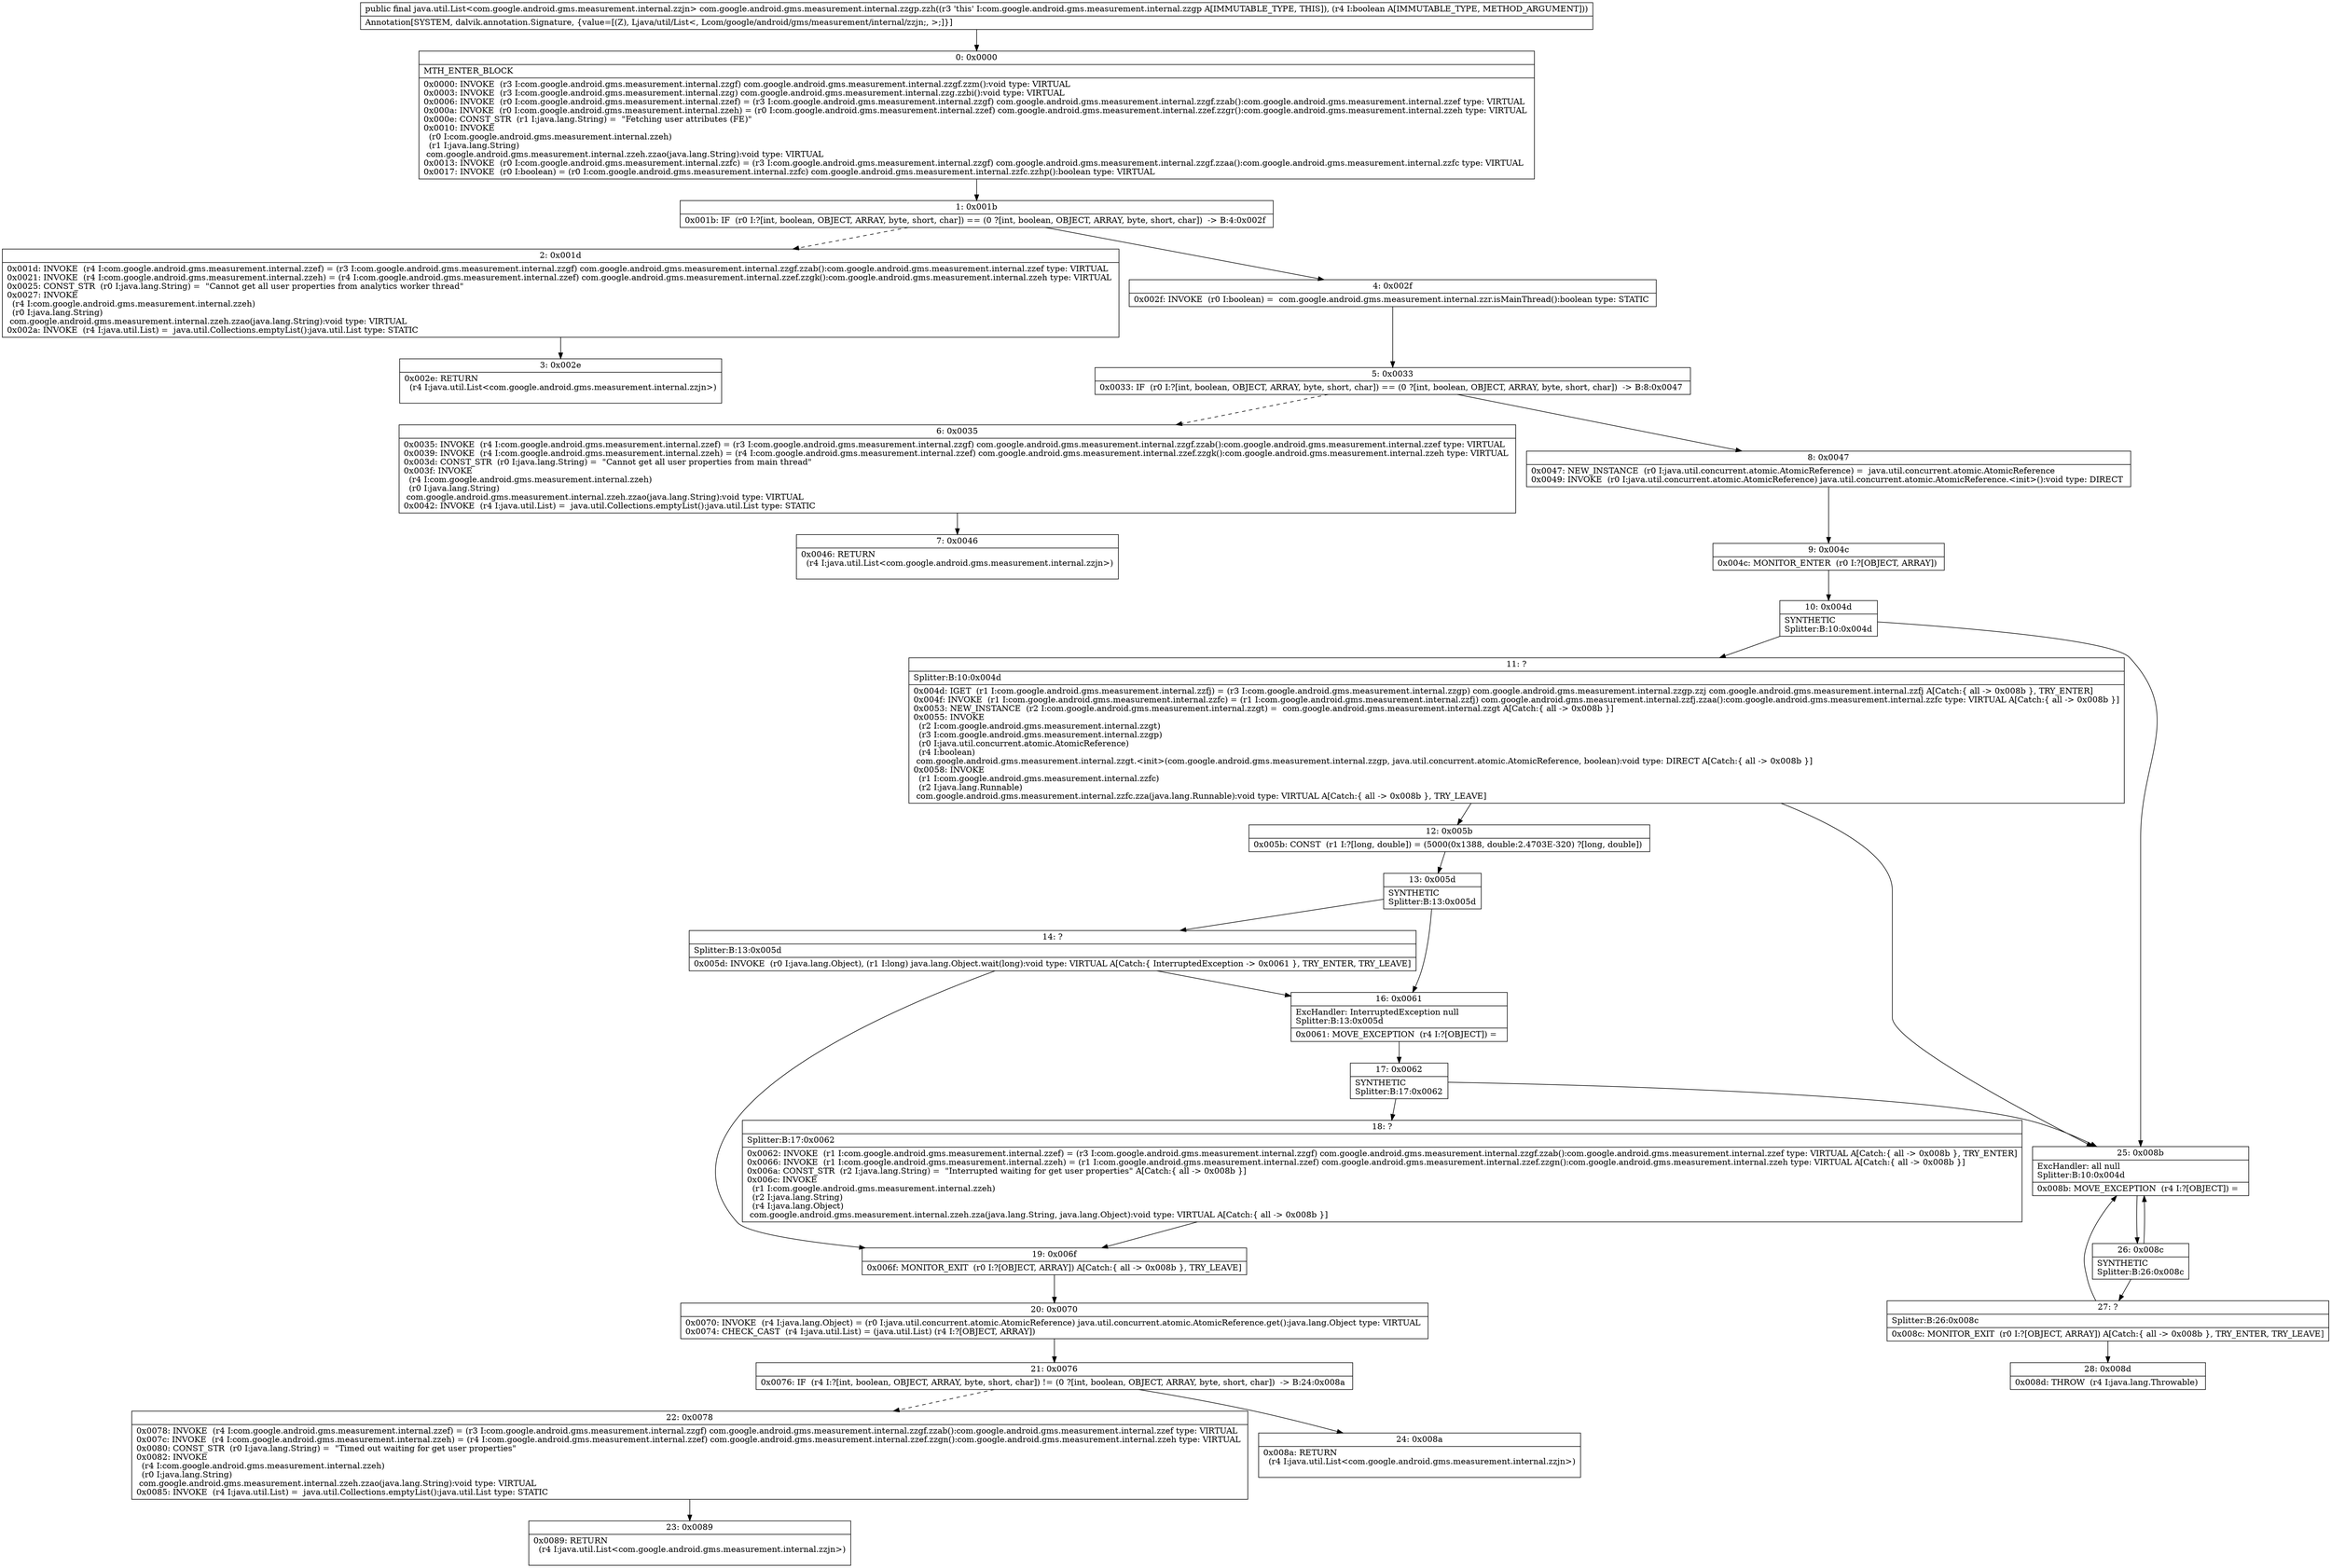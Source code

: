 digraph "CFG forcom.google.android.gms.measurement.internal.zzgp.zzh(Z)Ljava\/util\/List;" {
Node_0 [shape=record,label="{0\:\ 0x0000|MTH_ENTER_BLOCK\l|0x0000: INVOKE  (r3 I:com.google.android.gms.measurement.internal.zzgf) com.google.android.gms.measurement.internal.zzgf.zzm():void type: VIRTUAL \l0x0003: INVOKE  (r3 I:com.google.android.gms.measurement.internal.zzg) com.google.android.gms.measurement.internal.zzg.zzbi():void type: VIRTUAL \l0x0006: INVOKE  (r0 I:com.google.android.gms.measurement.internal.zzef) = (r3 I:com.google.android.gms.measurement.internal.zzgf) com.google.android.gms.measurement.internal.zzgf.zzab():com.google.android.gms.measurement.internal.zzef type: VIRTUAL \l0x000a: INVOKE  (r0 I:com.google.android.gms.measurement.internal.zzeh) = (r0 I:com.google.android.gms.measurement.internal.zzef) com.google.android.gms.measurement.internal.zzef.zzgr():com.google.android.gms.measurement.internal.zzeh type: VIRTUAL \l0x000e: CONST_STR  (r1 I:java.lang.String) =  \"Fetching user attributes (FE)\" \l0x0010: INVOKE  \l  (r0 I:com.google.android.gms.measurement.internal.zzeh)\l  (r1 I:java.lang.String)\l com.google.android.gms.measurement.internal.zzeh.zzao(java.lang.String):void type: VIRTUAL \l0x0013: INVOKE  (r0 I:com.google.android.gms.measurement.internal.zzfc) = (r3 I:com.google.android.gms.measurement.internal.zzgf) com.google.android.gms.measurement.internal.zzgf.zzaa():com.google.android.gms.measurement.internal.zzfc type: VIRTUAL \l0x0017: INVOKE  (r0 I:boolean) = (r0 I:com.google.android.gms.measurement.internal.zzfc) com.google.android.gms.measurement.internal.zzfc.zzhp():boolean type: VIRTUAL \l}"];
Node_1 [shape=record,label="{1\:\ 0x001b|0x001b: IF  (r0 I:?[int, boolean, OBJECT, ARRAY, byte, short, char]) == (0 ?[int, boolean, OBJECT, ARRAY, byte, short, char])  \-\> B:4:0x002f \l}"];
Node_2 [shape=record,label="{2\:\ 0x001d|0x001d: INVOKE  (r4 I:com.google.android.gms.measurement.internal.zzef) = (r3 I:com.google.android.gms.measurement.internal.zzgf) com.google.android.gms.measurement.internal.zzgf.zzab():com.google.android.gms.measurement.internal.zzef type: VIRTUAL \l0x0021: INVOKE  (r4 I:com.google.android.gms.measurement.internal.zzeh) = (r4 I:com.google.android.gms.measurement.internal.zzef) com.google.android.gms.measurement.internal.zzef.zzgk():com.google.android.gms.measurement.internal.zzeh type: VIRTUAL \l0x0025: CONST_STR  (r0 I:java.lang.String) =  \"Cannot get all user properties from analytics worker thread\" \l0x0027: INVOKE  \l  (r4 I:com.google.android.gms.measurement.internal.zzeh)\l  (r0 I:java.lang.String)\l com.google.android.gms.measurement.internal.zzeh.zzao(java.lang.String):void type: VIRTUAL \l0x002a: INVOKE  (r4 I:java.util.List) =  java.util.Collections.emptyList():java.util.List type: STATIC \l}"];
Node_3 [shape=record,label="{3\:\ 0x002e|0x002e: RETURN  \l  (r4 I:java.util.List\<com.google.android.gms.measurement.internal.zzjn\>)\l \l}"];
Node_4 [shape=record,label="{4\:\ 0x002f|0x002f: INVOKE  (r0 I:boolean) =  com.google.android.gms.measurement.internal.zzr.isMainThread():boolean type: STATIC \l}"];
Node_5 [shape=record,label="{5\:\ 0x0033|0x0033: IF  (r0 I:?[int, boolean, OBJECT, ARRAY, byte, short, char]) == (0 ?[int, boolean, OBJECT, ARRAY, byte, short, char])  \-\> B:8:0x0047 \l}"];
Node_6 [shape=record,label="{6\:\ 0x0035|0x0035: INVOKE  (r4 I:com.google.android.gms.measurement.internal.zzef) = (r3 I:com.google.android.gms.measurement.internal.zzgf) com.google.android.gms.measurement.internal.zzgf.zzab():com.google.android.gms.measurement.internal.zzef type: VIRTUAL \l0x0039: INVOKE  (r4 I:com.google.android.gms.measurement.internal.zzeh) = (r4 I:com.google.android.gms.measurement.internal.zzef) com.google.android.gms.measurement.internal.zzef.zzgk():com.google.android.gms.measurement.internal.zzeh type: VIRTUAL \l0x003d: CONST_STR  (r0 I:java.lang.String) =  \"Cannot get all user properties from main thread\" \l0x003f: INVOKE  \l  (r4 I:com.google.android.gms.measurement.internal.zzeh)\l  (r0 I:java.lang.String)\l com.google.android.gms.measurement.internal.zzeh.zzao(java.lang.String):void type: VIRTUAL \l0x0042: INVOKE  (r4 I:java.util.List) =  java.util.Collections.emptyList():java.util.List type: STATIC \l}"];
Node_7 [shape=record,label="{7\:\ 0x0046|0x0046: RETURN  \l  (r4 I:java.util.List\<com.google.android.gms.measurement.internal.zzjn\>)\l \l}"];
Node_8 [shape=record,label="{8\:\ 0x0047|0x0047: NEW_INSTANCE  (r0 I:java.util.concurrent.atomic.AtomicReference) =  java.util.concurrent.atomic.AtomicReference \l0x0049: INVOKE  (r0 I:java.util.concurrent.atomic.AtomicReference) java.util.concurrent.atomic.AtomicReference.\<init\>():void type: DIRECT \l}"];
Node_9 [shape=record,label="{9\:\ 0x004c|0x004c: MONITOR_ENTER  (r0 I:?[OBJECT, ARRAY]) \l}"];
Node_10 [shape=record,label="{10\:\ 0x004d|SYNTHETIC\lSplitter:B:10:0x004d\l}"];
Node_11 [shape=record,label="{11\:\ ?|Splitter:B:10:0x004d\l|0x004d: IGET  (r1 I:com.google.android.gms.measurement.internal.zzfj) = (r3 I:com.google.android.gms.measurement.internal.zzgp) com.google.android.gms.measurement.internal.zzgp.zzj com.google.android.gms.measurement.internal.zzfj A[Catch:\{ all \-\> 0x008b \}, TRY_ENTER]\l0x004f: INVOKE  (r1 I:com.google.android.gms.measurement.internal.zzfc) = (r1 I:com.google.android.gms.measurement.internal.zzfj) com.google.android.gms.measurement.internal.zzfj.zzaa():com.google.android.gms.measurement.internal.zzfc type: VIRTUAL A[Catch:\{ all \-\> 0x008b \}]\l0x0053: NEW_INSTANCE  (r2 I:com.google.android.gms.measurement.internal.zzgt) =  com.google.android.gms.measurement.internal.zzgt A[Catch:\{ all \-\> 0x008b \}]\l0x0055: INVOKE  \l  (r2 I:com.google.android.gms.measurement.internal.zzgt)\l  (r3 I:com.google.android.gms.measurement.internal.zzgp)\l  (r0 I:java.util.concurrent.atomic.AtomicReference)\l  (r4 I:boolean)\l com.google.android.gms.measurement.internal.zzgt.\<init\>(com.google.android.gms.measurement.internal.zzgp, java.util.concurrent.atomic.AtomicReference, boolean):void type: DIRECT A[Catch:\{ all \-\> 0x008b \}]\l0x0058: INVOKE  \l  (r1 I:com.google.android.gms.measurement.internal.zzfc)\l  (r2 I:java.lang.Runnable)\l com.google.android.gms.measurement.internal.zzfc.zza(java.lang.Runnable):void type: VIRTUAL A[Catch:\{ all \-\> 0x008b \}, TRY_LEAVE]\l}"];
Node_12 [shape=record,label="{12\:\ 0x005b|0x005b: CONST  (r1 I:?[long, double]) = (5000(0x1388, double:2.4703E\-320) ?[long, double]) \l}"];
Node_13 [shape=record,label="{13\:\ 0x005d|SYNTHETIC\lSplitter:B:13:0x005d\l}"];
Node_14 [shape=record,label="{14\:\ ?|Splitter:B:13:0x005d\l|0x005d: INVOKE  (r0 I:java.lang.Object), (r1 I:long) java.lang.Object.wait(long):void type: VIRTUAL A[Catch:\{ InterruptedException \-\> 0x0061 \}, TRY_ENTER, TRY_LEAVE]\l}"];
Node_16 [shape=record,label="{16\:\ 0x0061|ExcHandler: InterruptedException null\lSplitter:B:13:0x005d\l|0x0061: MOVE_EXCEPTION  (r4 I:?[OBJECT]) =  \l}"];
Node_17 [shape=record,label="{17\:\ 0x0062|SYNTHETIC\lSplitter:B:17:0x0062\l}"];
Node_18 [shape=record,label="{18\:\ ?|Splitter:B:17:0x0062\l|0x0062: INVOKE  (r1 I:com.google.android.gms.measurement.internal.zzef) = (r3 I:com.google.android.gms.measurement.internal.zzgf) com.google.android.gms.measurement.internal.zzgf.zzab():com.google.android.gms.measurement.internal.zzef type: VIRTUAL A[Catch:\{ all \-\> 0x008b \}, TRY_ENTER]\l0x0066: INVOKE  (r1 I:com.google.android.gms.measurement.internal.zzeh) = (r1 I:com.google.android.gms.measurement.internal.zzef) com.google.android.gms.measurement.internal.zzef.zzgn():com.google.android.gms.measurement.internal.zzeh type: VIRTUAL A[Catch:\{ all \-\> 0x008b \}]\l0x006a: CONST_STR  (r2 I:java.lang.String) =  \"Interrupted waiting for get user properties\" A[Catch:\{ all \-\> 0x008b \}]\l0x006c: INVOKE  \l  (r1 I:com.google.android.gms.measurement.internal.zzeh)\l  (r2 I:java.lang.String)\l  (r4 I:java.lang.Object)\l com.google.android.gms.measurement.internal.zzeh.zza(java.lang.String, java.lang.Object):void type: VIRTUAL A[Catch:\{ all \-\> 0x008b \}]\l}"];
Node_19 [shape=record,label="{19\:\ 0x006f|0x006f: MONITOR_EXIT  (r0 I:?[OBJECT, ARRAY]) A[Catch:\{ all \-\> 0x008b \}, TRY_LEAVE]\l}"];
Node_20 [shape=record,label="{20\:\ 0x0070|0x0070: INVOKE  (r4 I:java.lang.Object) = (r0 I:java.util.concurrent.atomic.AtomicReference) java.util.concurrent.atomic.AtomicReference.get():java.lang.Object type: VIRTUAL \l0x0074: CHECK_CAST  (r4 I:java.util.List) = (java.util.List) (r4 I:?[OBJECT, ARRAY]) \l}"];
Node_21 [shape=record,label="{21\:\ 0x0076|0x0076: IF  (r4 I:?[int, boolean, OBJECT, ARRAY, byte, short, char]) != (0 ?[int, boolean, OBJECT, ARRAY, byte, short, char])  \-\> B:24:0x008a \l}"];
Node_22 [shape=record,label="{22\:\ 0x0078|0x0078: INVOKE  (r4 I:com.google.android.gms.measurement.internal.zzef) = (r3 I:com.google.android.gms.measurement.internal.zzgf) com.google.android.gms.measurement.internal.zzgf.zzab():com.google.android.gms.measurement.internal.zzef type: VIRTUAL \l0x007c: INVOKE  (r4 I:com.google.android.gms.measurement.internal.zzeh) = (r4 I:com.google.android.gms.measurement.internal.zzef) com.google.android.gms.measurement.internal.zzef.zzgn():com.google.android.gms.measurement.internal.zzeh type: VIRTUAL \l0x0080: CONST_STR  (r0 I:java.lang.String) =  \"Timed out waiting for get user properties\" \l0x0082: INVOKE  \l  (r4 I:com.google.android.gms.measurement.internal.zzeh)\l  (r0 I:java.lang.String)\l com.google.android.gms.measurement.internal.zzeh.zzao(java.lang.String):void type: VIRTUAL \l0x0085: INVOKE  (r4 I:java.util.List) =  java.util.Collections.emptyList():java.util.List type: STATIC \l}"];
Node_23 [shape=record,label="{23\:\ 0x0089|0x0089: RETURN  \l  (r4 I:java.util.List\<com.google.android.gms.measurement.internal.zzjn\>)\l \l}"];
Node_24 [shape=record,label="{24\:\ 0x008a|0x008a: RETURN  \l  (r4 I:java.util.List\<com.google.android.gms.measurement.internal.zzjn\>)\l \l}"];
Node_25 [shape=record,label="{25\:\ 0x008b|ExcHandler: all null\lSplitter:B:10:0x004d\l|0x008b: MOVE_EXCEPTION  (r4 I:?[OBJECT]) =  \l}"];
Node_26 [shape=record,label="{26\:\ 0x008c|SYNTHETIC\lSplitter:B:26:0x008c\l}"];
Node_27 [shape=record,label="{27\:\ ?|Splitter:B:26:0x008c\l|0x008c: MONITOR_EXIT  (r0 I:?[OBJECT, ARRAY]) A[Catch:\{ all \-\> 0x008b \}, TRY_ENTER, TRY_LEAVE]\l}"];
Node_28 [shape=record,label="{28\:\ 0x008d|0x008d: THROW  (r4 I:java.lang.Throwable) \l}"];
MethodNode[shape=record,label="{public final java.util.List\<com.google.android.gms.measurement.internal.zzjn\> com.google.android.gms.measurement.internal.zzgp.zzh((r3 'this' I:com.google.android.gms.measurement.internal.zzgp A[IMMUTABLE_TYPE, THIS]), (r4 I:boolean A[IMMUTABLE_TYPE, METHOD_ARGUMENT]))  | Annotation[SYSTEM, dalvik.annotation.Signature, \{value=[(Z), Ljava\/util\/List\<, Lcom\/google\/android\/gms\/measurement\/internal\/zzjn;, \>;]\}]\l}"];
MethodNode -> Node_0;
Node_0 -> Node_1;
Node_1 -> Node_2[style=dashed];
Node_1 -> Node_4;
Node_2 -> Node_3;
Node_4 -> Node_5;
Node_5 -> Node_6[style=dashed];
Node_5 -> Node_8;
Node_6 -> Node_7;
Node_8 -> Node_9;
Node_9 -> Node_10;
Node_10 -> Node_11;
Node_10 -> Node_25;
Node_11 -> Node_12;
Node_11 -> Node_25;
Node_12 -> Node_13;
Node_13 -> Node_14;
Node_13 -> Node_16;
Node_14 -> Node_16;
Node_14 -> Node_19;
Node_16 -> Node_17;
Node_17 -> Node_18;
Node_17 -> Node_25;
Node_18 -> Node_19;
Node_19 -> Node_20;
Node_20 -> Node_21;
Node_21 -> Node_22[style=dashed];
Node_21 -> Node_24;
Node_22 -> Node_23;
Node_25 -> Node_26;
Node_26 -> Node_27;
Node_26 -> Node_25;
Node_27 -> Node_28;
Node_27 -> Node_25;
}

